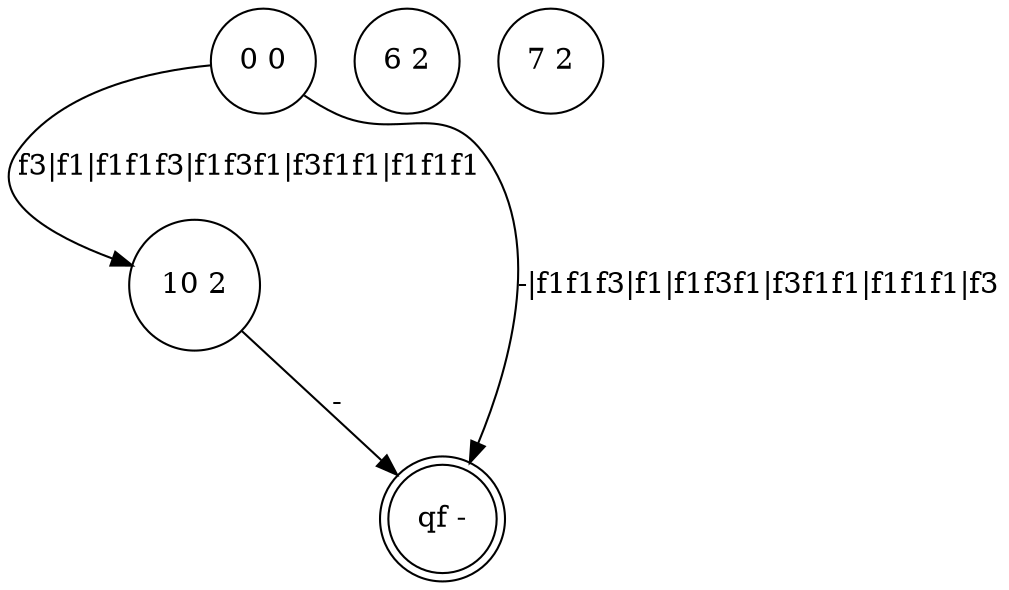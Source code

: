 digraph 46 {
	"10 2" [shape=circle]
	"6 2" [shape=circle]
	"qf -" [shape=doublecircle]
	"0 0" [shape=circle]
	"7 2" [shape=circle]
	"10 2" -> "qf -" [label="-"]
	"0 0" -> "qf -" [label="-|f1f1f3|f1|f1f3f1|f3f1f1|f1f1f1|f3"]
	"0 0" -> "10 2" [label="f3|f1|f1f1f3|f1f3f1|f3f1f1|f1f1f1"]
}
